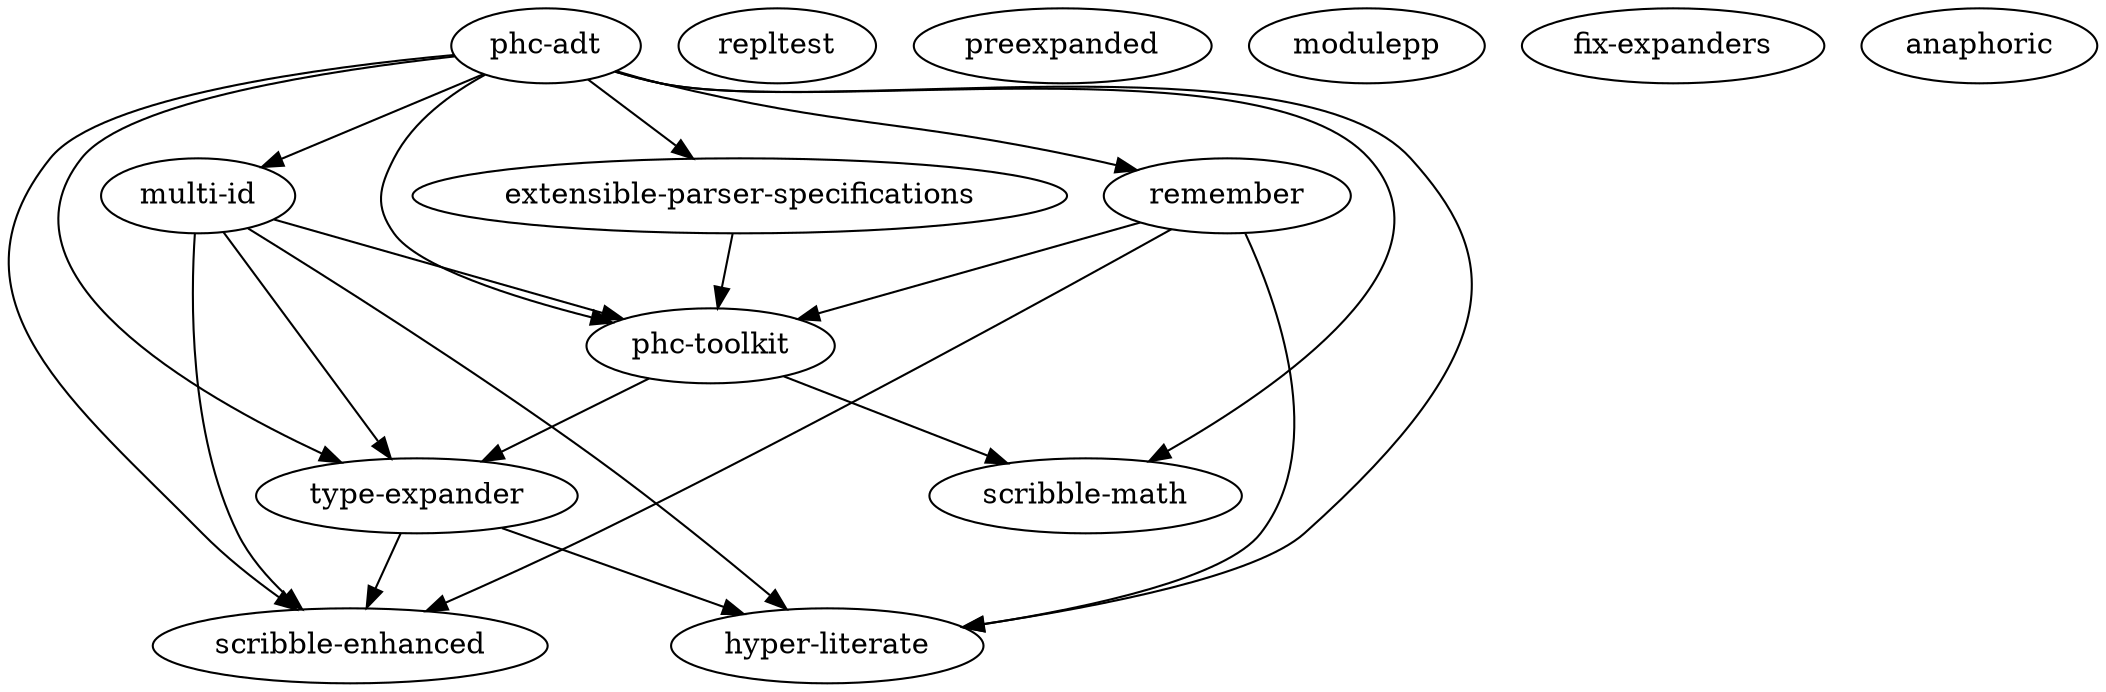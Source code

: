 digraph packages {
  "type-expander" -> "hyper-literate"
  "type-expander" -> "scribble-enhanced"
  "scribble-enhanced"
  "repltest"
  "remember" -> "phc-toolkit"
  "remember" -> "hyper-literate"
  "remember" -> "scribble-enhanced"
  "preexpanded"
  "phc-toolkit" -> "scribble-math"
  "phc-toolkit" -> "type-expander"
  "phc-adt" -> "remember"
  "phc-adt" -> "phc-toolkit"
  "phc-adt" -> "hyper-literate"
  "phc-adt" -> "multi-id"
  "phc-adt" -> "type-expander"
  "phc-adt" -> "scribble-math"
  "phc-adt" -> "scribble-enhanced"
  "phc-adt" -> "extensible-parser-specifications"
  "multi-id" -> "phc-toolkit"
  "multi-id" -> "type-expander"
  "multi-id" -> "scribble-enhanced"
  "multi-id" -> "hyper-literate"
  "modulepp"
  "hyper-literate"
  "fix-expanders"
  "anaphoric"
  "scribble-math"
  "extensible-parser-specifications" -> "phc-toolkit"
}